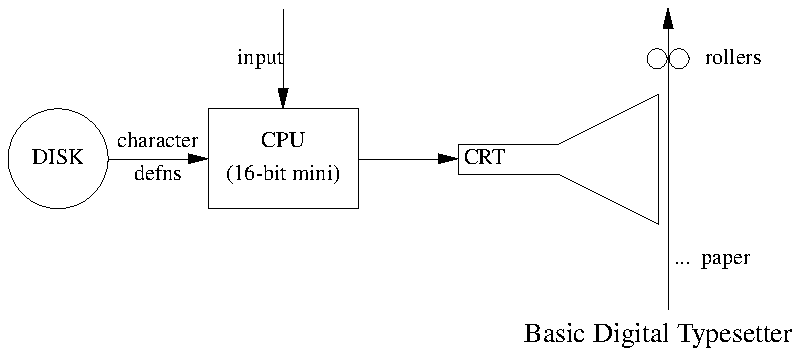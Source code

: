 .PS
.ps -2
	circle "DISK"
	arrow "character" "defns"

CPU:
	box "CPU" "(16-bit mini)"
	{ arrow <- from top of CPU up "input" rjust }
	arrow

CRT:
	" CRT" ljust
	 line from CRT - 0,0.075 up 0.15 \
			 then right 0.5 \
			 then right 0.5 up 0.25 \
			 then down 0.5+0.15 \
			 then left 0.5 up 0.25 \
			 then left 0.5
Paper:  CRT + 1.05,0.75
	 arrow <- from Paper down 1.5
	 " ...  paper" ljust at end of last arrow + 0, 0.25
	 circle rad 0.05 at Paper + (-0.055, -0.25)
	 circle rad 0.05 at Paper + (0.055, -0.25)
	 "   rollers" ljust at Paper + (0.1, -0.25)
.ps +2
.PE
.ce
Basic Digital Typesetter
